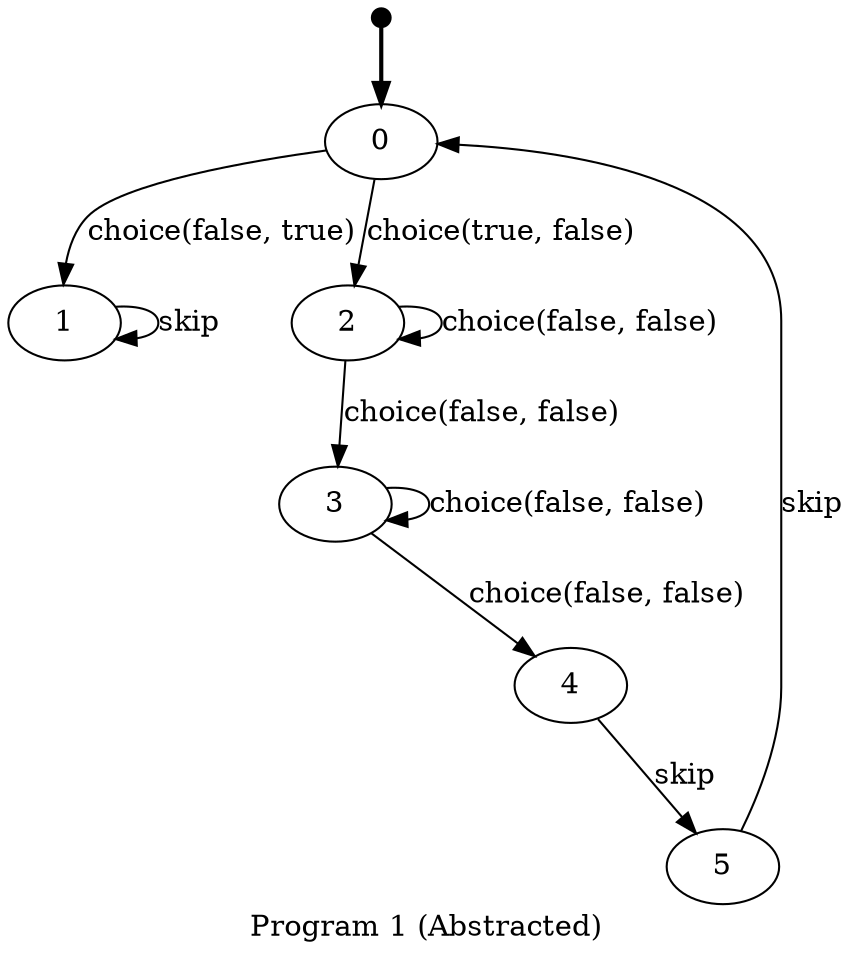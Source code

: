 digraph CFG {
node [ label = "0" ]; state_0;
node [ label = "1" ]; state_1;
node [ label = "2" ]; state_2;
node [ label = "3" ]; state_3;
node [ label = "4" ]; state_4;
node [ label = "5" ]; state_5;
start [style = filled, color=black, label="", height=0.12,width=0.12,fontsize=1];
start -> state_0[ style = "bold"];
state_0 -> state_2 [ label = "choice(true, false)" ];
state_0 -> state_1 [ label = "choice(false, true)" ];
state_1 -> state_1 [ label = "skip" ];
state_2 -> state_2 [ label = "choice(false, false)" ];
state_2 -> state_3 [ label = "choice(false, false)" ];
state_3 -> state_3 [ label = "choice(false, false)" ];
state_3 -> state_4 [ label = "choice(false, false)" ];
state_4 -> state_5 [ label = "skip" ];
state_5 -> state_0 [ label = "skip" ];
overlap=false
label="Program 1 (Abstracted)"
fontsize=14;
}